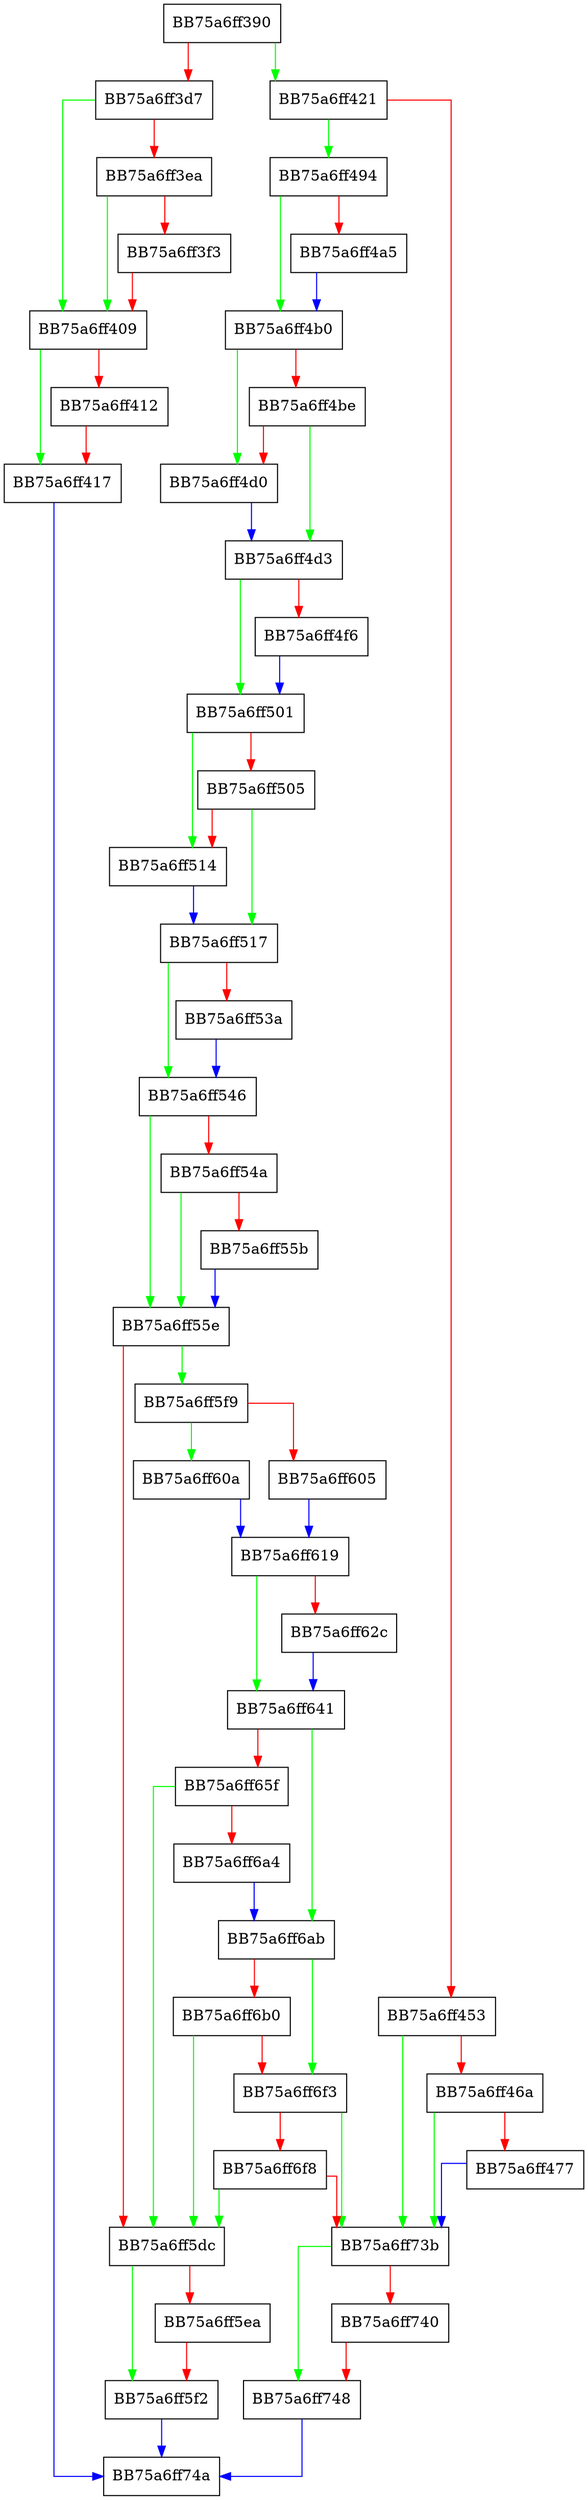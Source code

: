 digraph AddRtpStateInfo {
  node [shape="box"];
  graph [splines=ortho];
  BB75a6ff390 -> BB75a6ff421 [color="green"];
  BB75a6ff390 -> BB75a6ff3d7 [color="red"];
  BB75a6ff3d7 -> BB75a6ff409 [color="green"];
  BB75a6ff3d7 -> BB75a6ff3ea [color="red"];
  BB75a6ff3ea -> BB75a6ff409 [color="green"];
  BB75a6ff3ea -> BB75a6ff3f3 [color="red"];
  BB75a6ff3f3 -> BB75a6ff409 [color="red"];
  BB75a6ff409 -> BB75a6ff417 [color="green"];
  BB75a6ff409 -> BB75a6ff412 [color="red"];
  BB75a6ff412 -> BB75a6ff417 [color="red"];
  BB75a6ff417 -> BB75a6ff74a [color="blue"];
  BB75a6ff421 -> BB75a6ff494 [color="green"];
  BB75a6ff421 -> BB75a6ff453 [color="red"];
  BB75a6ff453 -> BB75a6ff73b [color="green"];
  BB75a6ff453 -> BB75a6ff46a [color="red"];
  BB75a6ff46a -> BB75a6ff73b [color="green"];
  BB75a6ff46a -> BB75a6ff477 [color="red"];
  BB75a6ff477 -> BB75a6ff73b [color="blue"];
  BB75a6ff494 -> BB75a6ff4b0 [color="green"];
  BB75a6ff494 -> BB75a6ff4a5 [color="red"];
  BB75a6ff4a5 -> BB75a6ff4b0 [color="blue"];
  BB75a6ff4b0 -> BB75a6ff4d0 [color="green"];
  BB75a6ff4b0 -> BB75a6ff4be [color="red"];
  BB75a6ff4be -> BB75a6ff4d3 [color="green"];
  BB75a6ff4be -> BB75a6ff4d0 [color="red"];
  BB75a6ff4d0 -> BB75a6ff4d3 [color="blue"];
  BB75a6ff4d3 -> BB75a6ff501 [color="green"];
  BB75a6ff4d3 -> BB75a6ff4f6 [color="red"];
  BB75a6ff4f6 -> BB75a6ff501 [color="blue"];
  BB75a6ff501 -> BB75a6ff514 [color="green"];
  BB75a6ff501 -> BB75a6ff505 [color="red"];
  BB75a6ff505 -> BB75a6ff517 [color="green"];
  BB75a6ff505 -> BB75a6ff514 [color="red"];
  BB75a6ff514 -> BB75a6ff517 [color="blue"];
  BB75a6ff517 -> BB75a6ff546 [color="green"];
  BB75a6ff517 -> BB75a6ff53a [color="red"];
  BB75a6ff53a -> BB75a6ff546 [color="blue"];
  BB75a6ff546 -> BB75a6ff55e [color="green"];
  BB75a6ff546 -> BB75a6ff54a [color="red"];
  BB75a6ff54a -> BB75a6ff55e [color="green"];
  BB75a6ff54a -> BB75a6ff55b [color="red"];
  BB75a6ff55b -> BB75a6ff55e [color="blue"];
  BB75a6ff55e -> BB75a6ff5f9 [color="green"];
  BB75a6ff55e -> BB75a6ff5dc [color="red"];
  BB75a6ff5dc -> BB75a6ff5f2 [color="green"];
  BB75a6ff5dc -> BB75a6ff5ea [color="red"];
  BB75a6ff5ea -> BB75a6ff5f2 [color="red"];
  BB75a6ff5f2 -> BB75a6ff74a [color="blue"];
  BB75a6ff5f9 -> BB75a6ff60a [color="green"];
  BB75a6ff5f9 -> BB75a6ff605 [color="red"];
  BB75a6ff605 -> BB75a6ff619 [color="blue"];
  BB75a6ff60a -> BB75a6ff619 [color="blue"];
  BB75a6ff619 -> BB75a6ff641 [color="green"];
  BB75a6ff619 -> BB75a6ff62c [color="red"];
  BB75a6ff62c -> BB75a6ff641 [color="blue"];
  BB75a6ff641 -> BB75a6ff6ab [color="green"];
  BB75a6ff641 -> BB75a6ff65f [color="red"];
  BB75a6ff65f -> BB75a6ff5dc [color="green"];
  BB75a6ff65f -> BB75a6ff6a4 [color="red"];
  BB75a6ff6a4 -> BB75a6ff6ab [color="blue"];
  BB75a6ff6ab -> BB75a6ff6f3 [color="green"];
  BB75a6ff6ab -> BB75a6ff6b0 [color="red"];
  BB75a6ff6b0 -> BB75a6ff5dc [color="green"];
  BB75a6ff6b0 -> BB75a6ff6f3 [color="red"];
  BB75a6ff6f3 -> BB75a6ff73b [color="green"];
  BB75a6ff6f3 -> BB75a6ff6f8 [color="red"];
  BB75a6ff6f8 -> BB75a6ff5dc [color="green"];
  BB75a6ff6f8 -> BB75a6ff73b [color="red"];
  BB75a6ff73b -> BB75a6ff748 [color="green"];
  BB75a6ff73b -> BB75a6ff740 [color="red"];
  BB75a6ff740 -> BB75a6ff748 [color="red"];
  BB75a6ff748 -> BB75a6ff74a [color="blue"];
}